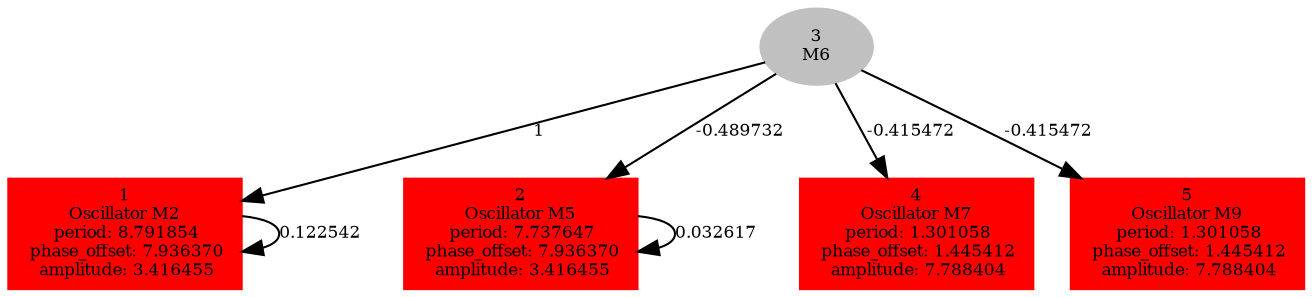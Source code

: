  digraph g{ forcelabels=true;
1 [label=<1<BR />Oscillator M2<BR /> period: 8.791854<BR /> phase_offset: 7.936370<BR /> amplitude: 3.416455>, shape=box,color=red,style=filled,fontsize=8];2 [label=<2<BR />Oscillator M5<BR /> period: 7.737647<BR /> phase_offset: 7.936370<BR /> amplitude: 3.416455>, shape=box,color=red,style=filled,fontsize=8];3[label=<3<BR/>M6>,color="grey",style=filled,fontsize=8];
4 [label=<4<BR />Oscillator M7<BR /> period: 1.301058<BR /> phase_offset: 1.445412<BR /> amplitude: 7.788404>, shape=box,color=red,style=filled,fontsize=8];5 [label=<5<BR />Oscillator M9<BR /> period: 1.301058<BR /> phase_offset: 1.445412<BR /> amplitude: 7.788404>, shape=box,color=red,style=filled,fontsize=8];1 -> 1[label="0.122542 ",fontsize="8"];
2 -> 2[label="0.032617 ",fontsize="8"];
3 -> 1[label="1 ",fontsize="8"];
3 -> 2[label="-0.489732 ",fontsize="8"];
3 -> 4[label="-0.415472 ",fontsize="8"];
3 -> 5[label="-0.415472 ",fontsize="8"];
 }

